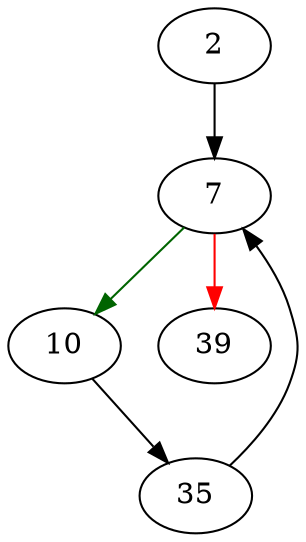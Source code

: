 strict digraph "heightOfSelect" {
	// Node definitions.
	2 [entry=true];
	7;
	10;
	39;
	35;

	// Edge definitions.
	2 -> 7;
	7 -> 10 [
		color=darkgreen
		cond=true
	];
	7 -> 39 [
		color=red
		cond=false
	];
	10 -> 35;
	35 -> 7;
}